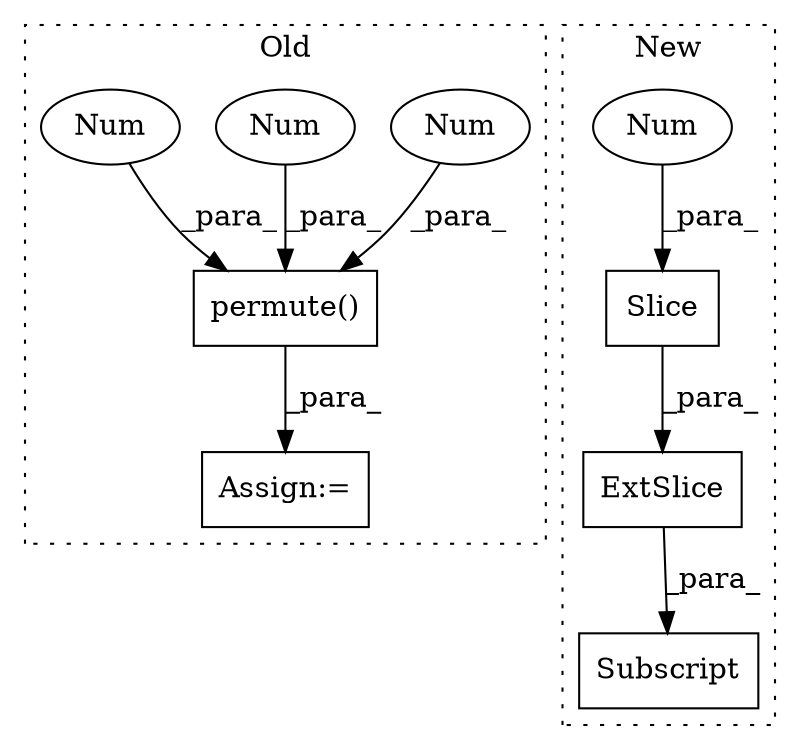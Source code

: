 digraph G {
subgraph cluster0 {
1 [label="permute()" a="75" s="6640,6661" l="14,1" shape="box"];
3 [label="Num" a="76" s="6654" l="1" shape="ellipse"];
4 [label="Num" a="76" s="6660" l="1" shape="ellipse"];
6 [label="Num" a="76" s="6657" l="1" shape="ellipse"];
9 [label="Assign:=" a="68" s="6637" l="3" shape="box"];
label = "Old";
style="dotted";
}
subgraph cluster1 {
2 [label="Slice" a="80" s="5900" l="1" shape="box"];
5 [label="Num" a="76" s="5900" l="1" shape="ellipse"];
7 [label="ExtSlice" a="85" s="5895" l="1" shape="box"];
8 [label="Subscript" a="63" s="5895,0" l="10,0" shape="box"];
label = "New";
style="dotted";
}
1 -> 9 [label="_para_"];
2 -> 7 [label="_para_"];
3 -> 1 [label="_para_"];
4 -> 1 [label="_para_"];
5 -> 2 [label="_para_"];
6 -> 1 [label="_para_"];
7 -> 8 [label="_para_"];
}